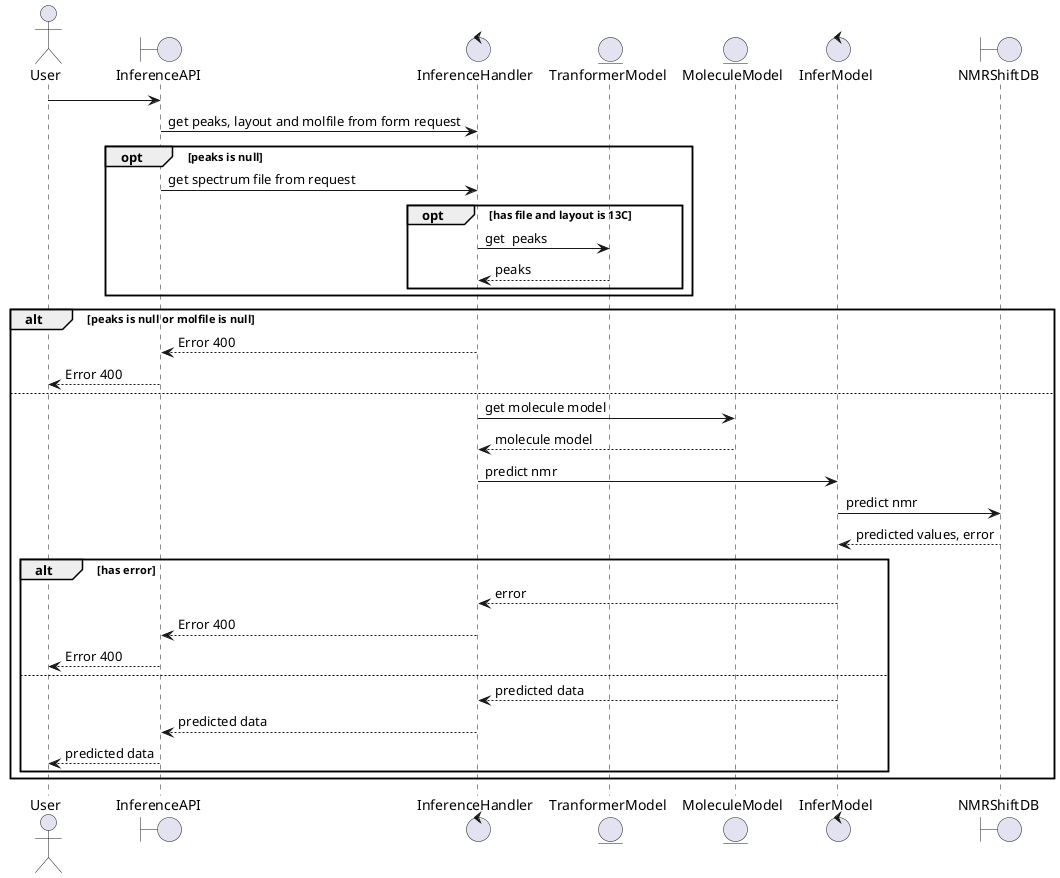 @startuml PredictNMRByPeaksFormRequest
' Endpoint: /predict/by_peaks_form [POST]
' Endpoint: /api/v1/chemspectra/predict/nmr_peaks_form [POST]

actor       User
boundary    InferenceAPI
control     InferenceHandler
entity      TranformerModel
entity      MoleculeModel
control     InferModel
boundary    NMRShiftDB

User -> InferenceAPI
InferenceAPI -> InferenceHandler: get peaks, layout and molfile from form request

opt peaks is null
    InferenceAPI -> InferenceHandler: get spectrum file from request
    opt has file and layout is 13C
        InferenceHandler -> TranformerModel: get  peaks
        TranformerModel --> InferenceHandler: peaks
    end
end

alt peaks is null or molfile is null
    InferenceHandler --> InferenceAPI: Error 400
    InferenceAPI --> User: Error 400
else
    InferenceHandler -> MoleculeModel: get molecule model
    MoleculeModel --> InferenceHandler: molecule model
    InferenceHandler -> InferModel: predict nmr
    InferModel -> NMRShiftDB: predict nmr
    NMRShiftDB --> InferModel: predicted values, error

    alt has error
        InferModel --> InferenceHandler: error
        InferenceHandler --> InferenceAPI: Error 400
        InferenceAPI --> User: Error 400
    else
        InferModel --> InferenceHandler: predicted data
        InferenceHandler --> InferenceAPI: predicted data
        InferenceAPI --> User: predicted data
    end
end

@enduml